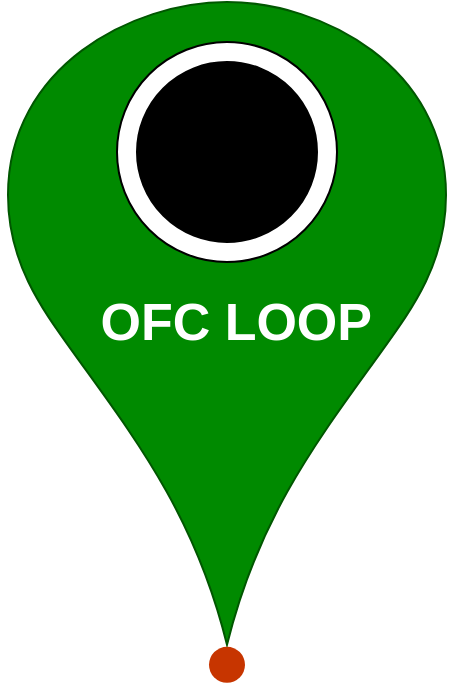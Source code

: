 <mxfile version="24.6.4" type="github">
  <diagram name="Page-1" id="eovN-4z9HB7-FLf9IqhV">
    <mxGraphModel dx="794" dy="428" grid="1" gridSize="10" guides="1" tooltips="1" connect="1" arrows="1" fold="1" page="1" pageScale="1" pageWidth="850" pageHeight="1100" math="0" shadow="0">
      <root>
        <mxCell id="0" />
        <mxCell id="1" parent="0" />
        <mxCell id="LxRtRh2ZlBeRw3DF-ybX-2" value="" style="html=1;outlineConnect=0;whiteSpace=wrap;shape=mxgraph.archimate3.locationIcon;fillColor=#008a00;aspect=fixed;strokeColor=#005700;fontColor=#ffffff;" parent="1" vertex="1">
          <mxGeometry x="200" y="50" width="225" height="321.42" as="geometry" />
        </mxCell>
        <mxCell id="fmWiyUDYH5ZEofo7Le9D-2" value="" style="shape=waypoint;sketch=0;size=6;pointerEvents=1;points=[];fillColor=#fa6800;resizable=0;rotatable=0;perimeter=centerPerimeter;snapToPoint=1;strokeWidth=7;strokeColor=#C73500;fontColor=#000000;" parent="1" vertex="1">
          <mxGeometry x="302.5" y="371.42" width="20" height="20" as="geometry" />
        </mxCell>
        <mxCell id="8I3teXQSujzsLJC58ZCh-9" value="&lt;b&gt;&lt;font color=&quot;#ffffff&quot; style=&quot;font-size: 26px;&quot;&gt;&amp;nbsp;OFC LOOP&lt;/font&gt;&lt;/b&gt;" style="text;html=1;align=center;verticalAlign=middle;resizable=0;points=[];autosize=1;strokeColor=none;fillColor=none;" vertex="1" parent="1">
          <mxGeometry x="227.5" y="190" width="170" height="40" as="geometry" />
        </mxCell>
        <mxCell id="8I3teXQSujzsLJC58ZCh-13" value="" style="ellipse;whiteSpace=wrap;html=1;aspect=fixed;" vertex="1" parent="1">
          <mxGeometry x="257.5" y="70" width="110" height="110" as="geometry" />
        </mxCell>
        <mxCell id="8I3teXQSujzsLJC58ZCh-14" value="" style="ellipse;whiteSpace=wrap;html=1;aspect=fixed;fillColor=#000000;" vertex="1" parent="1">
          <mxGeometry x="267.5" y="80" width="90" height="90" as="geometry" />
        </mxCell>
      </root>
    </mxGraphModel>
  </diagram>
</mxfile>
